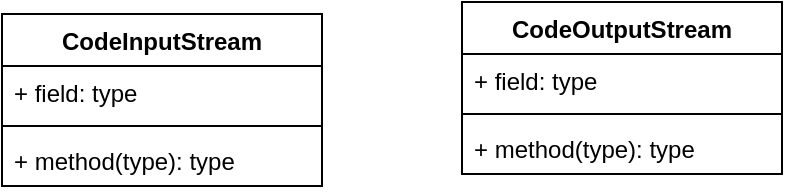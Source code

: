 <mxfile version="13.7.9" type="device"><diagram id="mswMURelKdX4U4ZCsOnD" name="第 1 页"><mxGraphModel dx="1186" dy="601" grid="1" gridSize="10" guides="1" tooltips="1" connect="1" arrows="1" fold="1" page="1" pageScale="1" pageWidth="3300" pageHeight="4681" math="0" shadow="0"><root><mxCell id="0"/><mxCell id="1" parent="0"/><mxCell id="hTlUsyKynDDDChaOQpk9-1" value="CodeInputStream" style="swimlane;fontStyle=1;align=center;verticalAlign=top;childLayout=stackLayout;horizontal=1;startSize=26;horizontalStack=0;resizeParent=1;resizeParentMax=0;resizeLast=0;collapsible=1;marginBottom=0;" vertex="1" parent="1"><mxGeometry x="250" y="140" width="160" height="86" as="geometry"/></mxCell><mxCell id="hTlUsyKynDDDChaOQpk9-2" value="+ field: type" style="text;strokeColor=none;fillColor=none;align=left;verticalAlign=top;spacingLeft=4;spacingRight=4;overflow=hidden;rotatable=0;points=[[0,0.5],[1,0.5]];portConstraint=eastwest;" vertex="1" parent="hTlUsyKynDDDChaOQpk9-1"><mxGeometry y="26" width="160" height="26" as="geometry"/></mxCell><mxCell id="hTlUsyKynDDDChaOQpk9-3" value="" style="line;strokeWidth=1;fillColor=none;align=left;verticalAlign=middle;spacingTop=-1;spacingLeft=3;spacingRight=3;rotatable=0;labelPosition=right;points=[];portConstraint=eastwest;" vertex="1" parent="hTlUsyKynDDDChaOQpk9-1"><mxGeometry y="52" width="160" height="8" as="geometry"/></mxCell><mxCell id="hTlUsyKynDDDChaOQpk9-4" value="+ method(type): type" style="text;strokeColor=none;fillColor=none;align=left;verticalAlign=top;spacingLeft=4;spacingRight=4;overflow=hidden;rotatable=0;points=[[0,0.5],[1,0.5]];portConstraint=eastwest;" vertex="1" parent="hTlUsyKynDDDChaOQpk9-1"><mxGeometry y="60" width="160" height="26" as="geometry"/></mxCell><mxCell id="hTlUsyKynDDDChaOQpk9-5" value="CodeOutputStream" style="swimlane;fontStyle=1;align=center;verticalAlign=top;childLayout=stackLayout;horizontal=1;startSize=26;horizontalStack=0;resizeParent=1;resizeParentMax=0;resizeLast=0;collapsible=1;marginBottom=0;" vertex="1" parent="1"><mxGeometry x="480" y="134" width="160" height="86" as="geometry"/></mxCell><mxCell id="hTlUsyKynDDDChaOQpk9-6" value="+ field: type" style="text;strokeColor=none;fillColor=none;align=left;verticalAlign=top;spacingLeft=4;spacingRight=4;overflow=hidden;rotatable=0;points=[[0,0.5],[1,0.5]];portConstraint=eastwest;" vertex="1" parent="hTlUsyKynDDDChaOQpk9-5"><mxGeometry y="26" width="160" height="26" as="geometry"/></mxCell><mxCell id="hTlUsyKynDDDChaOQpk9-7" value="" style="line;strokeWidth=1;fillColor=none;align=left;verticalAlign=middle;spacingTop=-1;spacingLeft=3;spacingRight=3;rotatable=0;labelPosition=right;points=[];portConstraint=eastwest;" vertex="1" parent="hTlUsyKynDDDChaOQpk9-5"><mxGeometry y="52" width="160" height="8" as="geometry"/></mxCell><mxCell id="hTlUsyKynDDDChaOQpk9-8" value="+ method(type): type" style="text;strokeColor=none;fillColor=none;align=left;verticalAlign=top;spacingLeft=4;spacingRight=4;overflow=hidden;rotatable=0;points=[[0,0.5],[1,0.5]];portConstraint=eastwest;" vertex="1" parent="hTlUsyKynDDDChaOQpk9-5"><mxGeometry y="60" width="160" height="26" as="geometry"/></mxCell></root></mxGraphModel></diagram></mxfile>